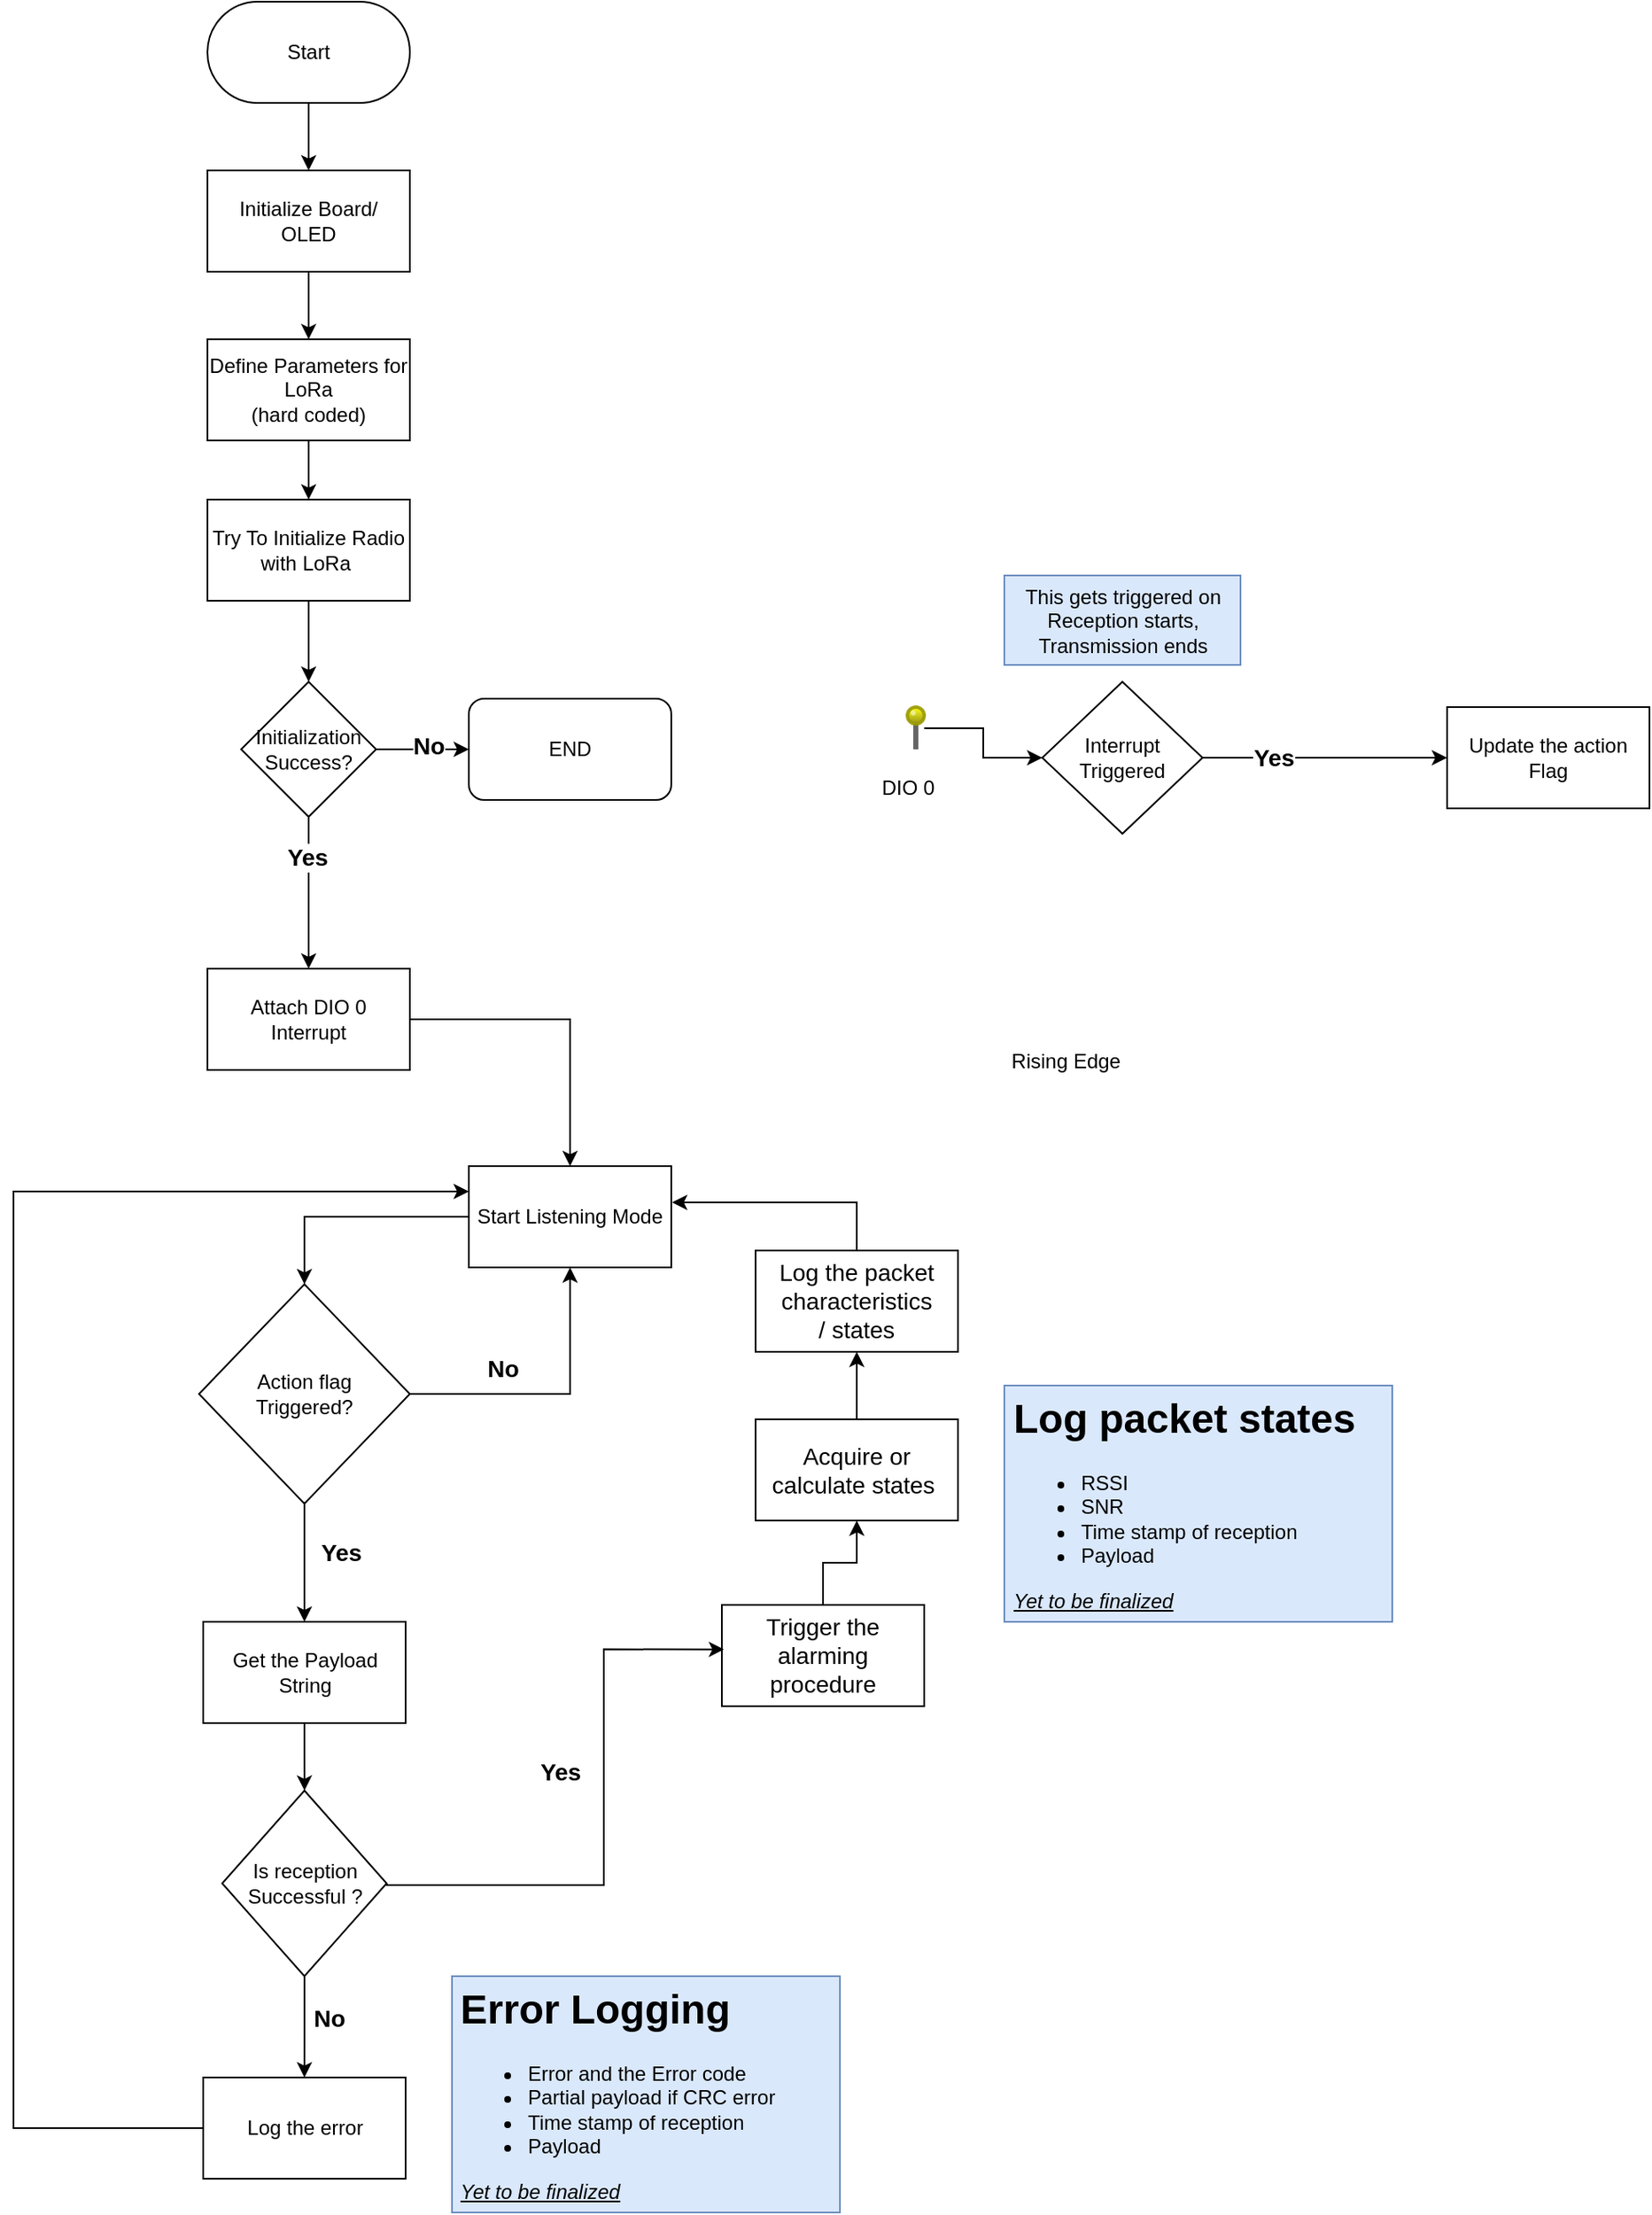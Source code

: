 <mxfile version="21.7.2" type="github">
  <diagram name="Page-1" id="FYWUt24ZpTdFW-gtobVG">
    <mxGraphModel dx="1543" dy="844" grid="1" gridSize="10" guides="1" tooltips="1" connect="1" arrows="1" fold="1" page="1" pageScale="1" pageWidth="850" pageHeight="1100" math="0" shadow="0">
      <root>
        <mxCell id="0" />
        <mxCell id="1" parent="0" />
        <mxCell id="IX6t6DD36pY5l--hHVE1-1" style="edgeStyle=orthogonalEdgeStyle;rounded=0;orthogonalLoop=1;jettySize=auto;html=1;" parent="1" source="IX6t6DD36pY5l--hHVE1-2" target="IX6t6DD36pY5l--hHVE1-4" edge="1">
          <mxGeometry relative="1" as="geometry" />
        </mxCell>
        <mxCell id="IX6t6DD36pY5l--hHVE1-2" value="Start" style="rounded=1;whiteSpace=wrap;html=1;arcSize=50;" parent="1" vertex="1">
          <mxGeometry x="365" y="70" width="120" height="60" as="geometry" />
        </mxCell>
        <mxCell id="ezhr6PAOnXo2CEISF_8j-1" style="edgeStyle=orthogonalEdgeStyle;rounded=0;orthogonalLoop=1;jettySize=auto;html=1;entryX=0.5;entryY=0;entryDx=0;entryDy=0;" parent="1" source="IX6t6DD36pY5l--hHVE1-4" target="IX6t6DD36pY5l--hHVE1-6" edge="1">
          <mxGeometry relative="1" as="geometry" />
        </mxCell>
        <mxCell id="IX6t6DD36pY5l--hHVE1-4" value="Initialize Board/ &lt;br&gt;OLED" style="rounded=0;whiteSpace=wrap;html=1;" parent="1" vertex="1">
          <mxGeometry x="365" y="170" width="120" height="60" as="geometry" />
        </mxCell>
        <mxCell id="IX6t6DD36pY5l--hHVE1-5" value="" style="edgeStyle=orthogonalEdgeStyle;rounded=0;orthogonalLoop=1;jettySize=auto;html=1;" parent="1" source="IX6t6DD36pY5l--hHVE1-6" target="IX6t6DD36pY5l--hHVE1-8" edge="1">
          <mxGeometry relative="1" as="geometry" />
        </mxCell>
        <mxCell id="IX6t6DD36pY5l--hHVE1-6" value="Define Parameters for LoRa&lt;br&gt;(hard coded)" style="whiteSpace=wrap;html=1;rounded=0;" parent="1" vertex="1">
          <mxGeometry x="365" y="270" width="120" height="60" as="geometry" />
        </mxCell>
        <mxCell id="IX6t6DD36pY5l--hHVE1-7" value="" style="edgeStyle=orthogonalEdgeStyle;rounded=0;orthogonalLoop=1;jettySize=auto;html=1;" parent="1" source="IX6t6DD36pY5l--hHVE1-8" target="IX6t6DD36pY5l--hHVE1-13" edge="1">
          <mxGeometry relative="1" as="geometry" />
        </mxCell>
        <mxCell id="IX6t6DD36pY5l--hHVE1-8" value="Try To Initialize Radio with LoRa&amp;nbsp;" style="whiteSpace=wrap;html=1;rounded=0;" parent="1" vertex="1">
          <mxGeometry x="365" y="365" width="120" height="60" as="geometry" />
        </mxCell>
        <mxCell id="IX6t6DD36pY5l--hHVE1-9" value="" style="edgeStyle=orthogonalEdgeStyle;rounded=0;orthogonalLoop=1;jettySize=auto;html=1;" parent="1" source="IX6t6DD36pY5l--hHVE1-13" target="IX6t6DD36pY5l--hHVE1-15" edge="1">
          <mxGeometry relative="1" as="geometry" />
        </mxCell>
        <mxCell id="IX6t6DD36pY5l--hHVE1-10" value="Yes" style="edgeLabel;html=1;align=center;verticalAlign=middle;resizable=0;points=[];fontStyle=1;fontSize=14;" parent="IX6t6DD36pY5l--hHVE1-9" vertex="1" connectable="0">
          <mxGeometry x="-0.467" y="-1" relative="1" as="geometry">
            <mxPoint as="offset" />
          </mxGeometry>
        </mxCell>
        <mxCell id="IX6t6DD36pY5l--hHVE1-11" value="" style="edgeStyle=orthogonalEdgeStyle;rounded=0;orthogonalLoop=1;jettySize=auto;html=1;entryX=0;entryY=0.5;entryDx=0;entryDy=0;" parent="1" source="IX6t6DD36pY5l--hHVE1-13" target="IX6t6DD36pY5l--hHVE1-16" edge="1">
          <mxGeometry relative="1" as="geometry">
            <mxPoint x="525" y="513" as="targetPoint" />
          </mxGeometry>
        </mxCell>
        <mxCell id="0H7-YZ-VMUyI1cPCvzWG-16" value="No" style="edgeLabel;html=1;align=center;verticalAlign=middle;resizable=0;points=[];fontStyle=1;fontSize=14;" parent="IX6t6DD36pY5l--hHVE1-11" vertex="1" connectable="0">
          <mxGeometry x="0.127" y="2" relative="1" as="geometry">
            <mxPoint as="offset" />
          </mxGeometry>
        </mxCell>
        <mxCell id="IX6t6DD36pY5l--hHVE1-13" value="Initialization&lt;br&gt;Success?" style="rhombus;whiteSpace=wrap;html=1;rounded=0;" parent="1" vertex="1">
          <mxGeometry x="385" y="473" width="80" height="80" as="geometry" />
        </mxCell>
        <mxCell id="IX6t6DD36pY5l--hHVE1-63" style="edgeStyle=orthogonalEdgeStyle;rounded=0;orthogonalLoop=1;jettySize=auto;html=1;entryX=0.5;entryY=0;entryDx=0;entryDy=0;" parent="1" source="IX6t6DD36pY5l--hHVE1-15" edge="1" target="rsTe4a_TUWoS0dbLdyq7-1">
          <mxGeometry relative="1" as="geometry">
            <mxPoint x="580.0" y="758" as="targetPoint" />
          </mxGeometry>
        </mxCell>
        <mxCell id="IX6t6DD36pY5l--hHVE1-15" value="Attach DIO 0 &lt;br&gt;Interrupt" style="whiteSpace=wrap;html=1;rounded=0;" parent="1" vertex="1">
          <mxGeometry x="365" y="643" width="120" height="60" as="geometry" />
        </mxCell>
        <mxCell id="IX6t6DD36pY5l--hHVE1-16" value="END" style="rounded=1;whiteSpace=wrap;html=1;" parent="1" vertex="1">
          <mxGeometry x="520" y="483" width="120" height="60" as="geometry" />
        </mxCell>
        <mxCell id="0H7-YZ-VMUyI1cPCvzWG-1" style="edgeStyle=orthogonalEdgeStyle;rounded=0;orthogonalLoop=1;jettySize=auto;html=1;entryX=0;entryY=0.5;entryDx=0;entryDy=0;" parent="1" source="0H7-YZ-VMUyI1cPCvzWG-3" target="0H7-YZ-VMUyI1cPCvzWG-4" edge="1">
          <mxGeometry relative="1" as="geometry" />
        </mxCell>
        <mxCell id="0H7-YZ-VMUyI1cPCvzWG-2" value="Yes" style="edgeLabel;html=1;align=center;verticalAlign=middle;resizable=0;points=[];fontStyle=1;fontSize=14;" parent="0H7-YZ-VMUyI1cPCvzWG-1" vertex="1" connectable="0">
          <mxGeometry x="-0.419" relative="1" as="geometry">
            <mxPoint as="offset" />
          </mxGeometry>
        </mxCell>
        <mxCell id="0H7-YZ-VMUyI1cPCvzWG-3" value="Interrupt Triggered" style="rhombus;whiteSpace=wrap;html=1;rounded=0;" parent="1" vertex="1">
          <mxGeometry x="860" y="473" width="95" height="90" as="geometry" />
        </mxCell>
        <mxCell id="0H7-YZ-VMUyI1cPCvzWG-4" value="Update the action Flag" style="rounded=0;whiteSpace=wrap;html=1;" parent="1" vertex="1">
          <mxGeometry x="1100" y="488" width="120" height="60" as="geometry" />
        </mxCell>
        <mxCell id="0H7-YZ-VMUyI1cPCvzWG-5" value="This gets triggered on Reception starts,&lt;div&gt;Transmission ends&lt;/div&gt;" style="text;html=1;strokeColor=#6c8ebf;fillColor=#dae8fc;align=center;verticalAlign=middle;whiteSpace=wrap;rounded=0;" parent="1" vertex="1">
          <mxGeometry x="837.5" y="410" width="140" height="53" as="geometry" />
        </mxCell>
        <mxCell id="0H7-YZ-VMUyI1cPCvzWG-6" style="edgeStyle=orthogonalEdgeStyle;rounded=0;orthogonalLoop=1;jettySize=auto;html=1;entryX=0;entryY=0.5;entryDx=0;entryDy=0;" parent="1" source="0H7-YZ-VMUyI1cPCvzWG-7" target="0H7-YZ-VMUyI1cPCvzWG-3" edge="1">
          <mxGeometry relative="1" as="geometry" />
        </mxCell>
        <mxCell id="0H7-YZ-VMUyI1cPCvzWG-7" value="" style="verticalLabelPosition=top;shadow=0;dashed=0;align=center;html=1;verticalAlign=bottom;strokeWidth=1;shape=mxgraph.mockup.misc.pin;fillColor2=#ffff00;fillColor3=#888800;strokeColor=#999900;" parent="1" vertex="1">
          <mxGeometry x="780" y="488" width="10" height="25" as="geometry" />
        </mxCell>
        <mxCell id="0H7-YZ-VMUyI1cPCvzWG-8" value="Rising Edge" style="shape=image;verticalLabelPosition=bottom;labelBackgroundColor=default;verticalAlign=top;aspect=fixed;imageAspect=0;image=https://www.mathworks.com/help/simscape/lang/edge_op1.png;" parent="1" vertex="1">
          <mxGeometry x="780" y="583" width="188.27" height="100.83" as="geometry" />
        </mxCell>
        <mxCell id="0H7-YZ-VMUyI1cPCvzWG-9" value="DIO 0" style="text;html=1;align=center;verticalAlign=middle;resizable=0;points=[];autosize=1;strokeColor=none;fillColor=none;" parent="1" vertex="1">
          <mxGeometry x="755" y="521" width="50" height="30" as="geometry" />
        </mxCell>
        <mxCell id="rsTe4a_TUWoS0dbLdyq7-3" style="edgeStyle=orthogonalEdgeStyle;rounded=0;orthogonalLoop=1;jettySize=auto;html=1;entryX=0.5;entryY=0;entryDx=0;entryDy=0;fontStyle=1" edge="1" parent="1" source="rsTe4a_TUWoS0dbLdyq7-1" target="rsTe4a_TUWoS0dbLdyq7-2">
          <mxGeometry relative="1" as="geometry" />
        </mxCell>
        <mxCell id="rsTe4a_TUWoS0dbLdyq7-1" value="Start Listening Mode" style="rounded=0;whiteSpace=wrap;html=1;" vertex="1" parent="1">
          <mxGeometry x="520" y="760" width="120" height="60" as="geometry" />
        </mxCell>
        <mxCell id="rsTe4a_TUWoS0dbLdyq7-4" style="edgeStyle=orthogonalEdgeStyle;rounded=0;orthogonalLoop=1;jettySize=auto;html=1;" edge="1" parent="1" source="rsTe4a_TUWoS0dbLdyq7-2" target="rsTe4a_TUWoS0dbLdyq7-1">
          <mxGeometry relative="1" as="geometry" />
        </mxCell>
        <mxCell id="rsTe4a_TUWoS0dbLdyq7-15" style="edgeStyle=orthogonalEdgeStyle;rounded=0;orthogonalLoop=1;jettySize=auto;html=1;fontFamily=Helvetica;fontSize=14;fontColor=default;" edge="1" parent="1" source="rsTe4a_TUWoS0dbLdyq7-2" target="rsTe4a_TUWoS0dbLdyq7-10">
          <mxGeometry relative="1" as="geometry" />
        </mxCell>
        <mxCell id="rsTe4a_TUWoS0dbLdyq7-2" value="Action flag &lt;br&gt;Triggered?" style="rhombus;whiteSpace=wrap;html=1;" vertex="1" parent="1">
          <mxGeometry x="360" y="830" width="125" height="130" as="geometry" />
        </mxCell>
        <mxCell id="rsTe4a_TUWoS0dbLdyq7-7" value="Yes" style="edgeLabel;html=1;align=center;verticalAlign=middle;resizable=0;points=[];fontSize=14;fontStyle=1" vertex="1" connectable="0" parent="1">
          <mxGeometry x="440" y="990" as="geometry">
            <mxPoint x="4" y="-1" as="offset" />
          </mxGeometry>
        </mxCell>
        <mxCell id="rsTe4a_TUWoS0dbLdyq7-9" value="" style="edgeStyle=orthogonalEdgeStyle;rounded=0;orthogonalLoop=1;jettySize=auto;html=1;" edge="1" parent="1" source="rsTe4a_TUWoS0dbLdyq7-10" target="rsTe4a_TUWoS0dbLdyq7-13">
          <mxGeometry relative="1" as="geometry" />
        </mxCell>
        <mxCell id="rsTe4a_TUWoS0dbLdyq7-10" value="Get the Payload String" style="whiteSpace=wrap;html=1;" vertex="1" parent="1">
          <mxGeometry x="362.5" y="1030" width="120" height="60" as="geometry" />
        </mxCell>
        <mxCell id="rsTe4a_TUWoS0dbLdyq7-11" style="edgeStyle=orthogonalEdgeStyle;rounded=0;orthogonalLoop=1;jettySize=auto;html=1;" edge="1" parent="1" source="rsTe4a_TUWoS0dbLdyq7-13" target="rsTe4a_TUWoS0dbLdyq7-14">
          <mxGeometry relative="1" as="geometry" />
        </mxCell>
        <mxCell id="rsTe4a_TUWoS0dbLdyq7-12" value="No" style="edgeLabel;html=1;align=center;verticalAlign=middle;resizable=0;points=[];fontStyle=1;fontSize=14;" vertex="1" connectable="0" parent="rsTe4a_TUWoS0dbLdyq7-11">
          <mxGeometry x="0.029" relative="1" as="geometry">
            <mxPoint x="14" y="-6" as="offset" />
          </mxGeometry>
        </mxCell>
        <mxCell id="rsTe4a_TUWoS0dbLdyq7-13" value="Is reception Successful ?" style="rhombus;whiteSpace=wrap;html=1;" vertex="1" parent="1">
          <mxGeometry x="373.75" y="1130" width="97.5" height="110" as="geometry" />
        </mxCell>
        <mxCell id="rsTe4a_TUWoS0dbLdyq7-28" style="edgeStyle=orthogonalEdgeStyle;rounded=0;orthogonalLoop=1;jettySize=auto;html=1;fontFamily=Helvetica;fontSize=14;fontColor=default;entryX=0;entryY=0.25;entryDx=0;entryDy=0;" edge="1" parent="1" source="rsTe4a_TUWoS0dbLdyq7-14" target="rsTe4a_TUWoS0dbLdyq7-1">
          <mxGeometry relative="1" as="geometry">
            <mxPoint x="320" y="770" as="targetPoint" />
            <Array as="points">
              <mxPoint x="250" y="1330" />
              <mxPoint x="250" y="775" />
            </Array>
          </mxGeometry>
        </mxCell>
        <mxCell id="rsTe4a_TUWoS0dbLdyq7-14" value="Log the error" style="rounded=0;whiteSpace=wrap;html=1;" vertex="1" parent="1">
          <mxGeometry x="362.5" y="1300" width="120" height="60" as="geometry" />
        </mxCell>
        <mxCell id="rsTe4a_TUWoS0dbLdyq7-16" value="No" style="edgeLabel;html=1;align=center;verticalAlign=middle;resizable=0;points=[];fontStyle=1;fontSize=14;" vertex="1" connectable="0" parent="1">
          <mxGeometry x="540.003" y="880.002" as="geometry" />
        </mxCell>
        <mxCell id="rsTe4a_TUWoS0dbLdyq7-17" style="edgeStyle=orthogonalEdgeStyle;rounded=0;orthogonalLoop=1;jettySize=auto;html=1;entryX=0.011;entryY=0.439;entryDx=0;entryDy=0;entryPerimeter=0;" edge="1" parent="1" target="rsTe4a_TUWoS0dbLdyq7-21">
          <mxGeometry relative="1" as="geometry">
            <mxPoint x="471.25" y="1185" as="sourcePoint" />
            <mxPoint x="620" y="1050" as="targetPoint" />
            <Array as="points">
              <mxPoint x="471" y="1186" />
              <mxPoint x="600" y="1186" />
              <mxPoint x="600" y="1046" />
            </Array>
          </mxGeometry>
        </mxCell>
        <mxCell id="rsTe4a_TUWoS0dbLdyq7-18" value="Yes" style="edgeLabel;html=1;align=center;verticalAlign=middle;resizable=0;points=[];fontStyle=1;fontSize=14;" vertex="1" connectable="0" parent="rsTe4a_TUWoS0dbLdyq7-17">
          <mxGeometry x="0.322" y="-2" relative="1" as="geometry">
            <mxPoint x="-28" y="28" as="offset" />
          </mxGeometry>
        </mxCell>
        <mxCell id="rsTe4a_TUWoS0dbLdyq7-30" style="edgeStyle=orthogonalEdgeStyle;rounded=0;orthogonalLoop=1;jettySize=auto;html=1;entryX=0.5;entryY=1;entryDx=0;entryDy=0;fontFamily=Helvetica;fontSize=14;fontColor=default;" edge="1" parent="1" source="rsTe4a_TUWoS0dbLdyq7-21" target="rsTe4a_TUWoS0dbLdyq7-29">
          <mxGeometry relative="1" as="geometry" />
        </mxCell>
        <mxCell id="rsTe4a_TUWoS0dbLdyq7-21" value="Trigger the alarming procedure" style="rounded=0;whiteSpace=wrap;html=1;labelBackgroundColor=default;fontFamily=Helvetica;fontSize=14;fontColor=default;fillColor=none;gradientColor=none;" vertex="1" parent="1">
          <mxGeometry x="670" y="1020" width="120" height="60" as="geometry" />
        </mxCell>
        <mxCell id="rsTe4a_TUWoS0dbLdyq7-26" style="edgeStyle=orthogonalEdgeStyle;rounded=0;orthogonalLoop=1;jettySize=auto;html=1;entryX=1.004;entryY=0.358;entryDx=0;entryDy=0;entryPerimeter=0;fontFamily=Helvetica;fontSize=14;fontColor=default;" edge="1" parent="1" source="rsTe4a_TUWoS0dbLdyq7-23" target="rsTe4a_TUWoS0dbLdyq7-1">
          <mxGeometry relative="1" as="geometry">
            <Array as="points">
              <mxPoint x="750" y="781" />
            </Array>
          </mxGeometry>
        </mxCell>
        <mxCell id="rsTe4a_TUWoS0dbLdyq7-23" value="Log the packet characteristics&lt;br&gt;/ states" style="rounded=0;whiteSpace=wrap;html=1;labelBackgroundColor=default;fontFamily=Helvetica;fontSize=14;fontColor=default;fillColor=none;gradientColor=none;" vertex="1" parent="1">
          <mxGeometry x="690" y="810" width="120" height="60" as="geometry" />
        </mxCell>
        <mxCell id="rsTe4a_TUWoS0dbLdyq7-25" value="&lt;h1&gt;Log packet states&lt;/h1&gt;&lt;p&gt;&lt;/p&gt;&lt;ul&gt;&lt;li&gt;RSSI&lt;/li&gt;&lt;li&gt;SNR&lt;/li&gt;&lt;li&gt;Time stamp of reception&lt;/li&gt;&lt;li&gt;Payload&lt;/li&gt;&lt;/ul&gt;&lt;div&gt;&lt;i&gt;&lt;u&gt;Yet to be finalized&lt;/u&gt;&lt;/i&gt;&lt;/div&gt;&lt;p&gt;&lt;/p&gt;&lt;p&gt;&lt;/p&gt;" style="text;html=1;strokeColor=#6c8ebf;fillColor=#dae8fc;spacing=5;spacingTop=-20;whiteSpace=wrap;overflow=hidden;rounded=0;" vertex="1" parent="1">
          <mxGeometry x="837.5" y="890" width="230" height="140" as="geometry" />
        </mxCell>
        <mxCell id="rsTe4a_TUWoS0dbLdyq7-27" value="&lt;h1&gt;Error Logging&lt;/h1&gt;&lt;p&gt;&lt;/p&gt;&lt;ul&gt;&lt;li&gt;Error and the Error code&lt;/li&gt;&lt;li&gt;Partial payload if CRC error&lt;/li&gt;&lt;li&gt;Time stamp of reception&lt;/li&gt;&lt;li&gt;Payload&lt;/li&gt;&lt;/ul&gt;&lt;div&gt;&lt;i&gt;&lt;u&gt;Yet to be finalized&lt;/u&gt;&lt;/i&gt;&lt;/div&gt;&lt;p&gt;&lt;/p&gt;&lt;p&gt;&lt;/p&gt;" style="text;html=1;strokeColor=#6c8ebf;fillColor=#dae8fc;spacing=5;spacingTop=-20;whiteSpace=wrap;overflow=hidden;rounded=0;" vertex="1" parent="1">
          <mxGeometry x="510" y="1240" width="230" height="140" as="geometry" />
        </mxCell>
        <mxCell id="rsTe4a_TUWoS0dbLdyq7-31" style="edgeStyle=orthogonalEdgeStyle;rounded=0;orthogonalLoop=1;jettySize=auto;html=1;fontFamily=Helvetica;fontSize=14;fontColor=default;" edge="1" parent="1" source="rsTe4a_TUWoS0dbLdyq7-29" target="rsTe4a_TUWoS0dbLdyq7-23">
          <mxGeometry relative="1" as="geometry" />
        </mxCell>
        <mxCell id="rsTe4a_TUWoS0dbLdyq7-29" value="Acquire or calculate states&amp;nbsp;" style="rounded=0;whiteSpace=wrap;html=1;labelBackgroundColor=default;fontFamily=Helvetica;fontSize=14;fontColor=default;fillColor=none;gradientColor=none;" vertex="1" parent="1">
          <mxGeometry x="690" y="910" width="120" height="60" as="geometry" />
        </mxCell>
      </root>
    </mxGraphModel>
  </diagram>
</mxfile>
